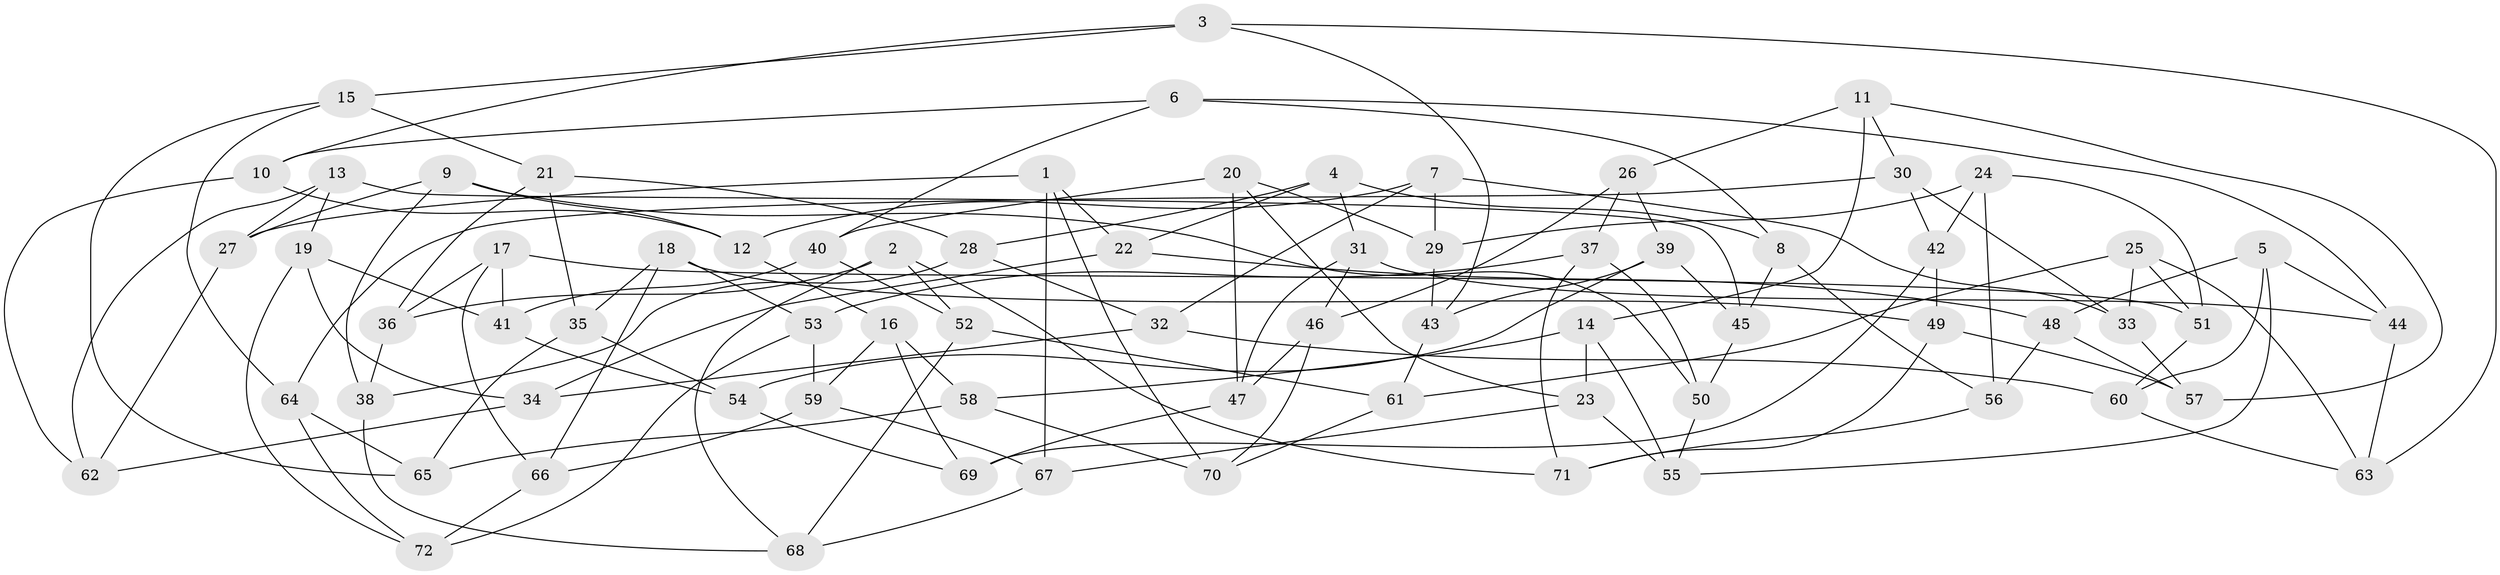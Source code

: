 // Generated by graph-tools (version 1.1) at 2025/02/03/09/25 03:02:53]
// undirected, 72 vertices, 144 edges
graph export_dot {
graph [start="1"]
  node [color=gray90,style=filled];
  1;
  2;
  3;
  4;
  5;
  6;
  7;
  8;
  9;
  10;
  11;
  12;
  13;
  14;
  15;
  16;
  17;
  18;
  19;
  20;
  21;
  22;
  23;
  24;
  25;
  26;
  27;
  28;
  29;
  30;
  31;
  32;
  33;
  34;
  35;
  36;
  37;
  38;
  39;
  40;
  41;
  42;
  43;
  44;
  45;
  46;
  47;
  48;
  49;
  50;
  51;
  52;
  53;
  54;
  55;
  56;
  57;
  58;
  59;
  60;
  61;
  62;
  63;
  64;
  65;
  66;
  67;
  68;
  69;
  70;
  71;
  72;
  1 -- 70;
  1 -- 27;
  1 -- 22;
  1 -- 67;
  2 -- 36;
  2 -- 52;
  2 -- 68;
  2 -- 71;
  3 -- 10;
  3 -- 15;
  3 -- 63;
  3 -- 43;
  4 -- 22;
  4 -- 28;
  4 -- 8;
  4 -- 31;
  5 -- 48;
  5 -- 55;
  5 -- 60;
  5 -- 44;
  6 -- 40;
  6 -- 44;
  6 -- 10;
  6 -- 8;
  7 -- 33;
  7 -- 32;
  7 -- 12;
  7 -- 29;
  8 -- 56;
  8 -- 45;
  9 -- 50;
  9 -- 38;
  9 -- 12;
  9 -- 27;
  10 -- 62;
  10 -- 12;
  11 -- 30;
  11 -- 14;
  11 -- 26;
  11 -- 57;
  12 -- 16;
  13 -- 45;
  13 -- 19;
  13 -- 27;
  13 -- 62;
  14 -- 55;
  14 -- 23;
  14 -- 58;
  15 -- 65;
  15 -- 64;
  15 -- 21;
  16 -- 59;
  16 -- 58;
  16 -- 69;
  17 -- 41;
  17 -- 51;
  17 -- 66;
  17 -- 36;
  18 -- 35;
  18 -- 49;
  18 -- 66;
  18 -- 53;
  19 -- 34;
  19 -- 41;
  19 -- 72;
  20 -- 23;
  20 -- 47;
  20 -- 29;
  20 -- 40;
  21 -- 28;
  21 -- 35;
  21 -- 36;
  22 -- 34;
  22 -- 48;
  23 -- 55;
  23 -- 67;
  24 -- 56;
  24 -- 51;
  24 -- 42;
  24 -- 29;
  25 -- 61;
  25 -- 51;
  25 -- 33;
  25 -- 63;
  26 -- 39;
  26 -- 37;
  26 -- 46;
  27 -- 62;
  28 -- 38;
  28 -- 32;
  29 -- 43;
  30 -- 42;
  30 -- 64;
  30 -- 33;
  31 -- 47;
  31 -- 44;
  31 -- 46;
  32 -- 60;
  32 -- 34;
  33 -- 57;
  34 -- 62;
  35 -- 65;
  35 -- 54;
  36 -- 38;
  37 -- 53;
  37 -- 71;
  37 -- 50;
  38 -- 68;
  39 -- 43;
  39 -- 54;
  39 -- 45;
  40 -- 52;
  40 -- 41;
  41 -- 54;
  42 -- 49;
  42 -- 69;
  43 -- 61;
  44 -- 63;
  45 -- 50;
  46 -- 47;
  46 -- 70;
  47 -- 69;
  48 -- 56;
  48 -- 57;
  49 -- 57;
  49 -- 71;
  50 -- 55;
  51 -- 60;
  52 -- 68;
  52 -- 61;
  53 -- 72;
  53 -- 59;
  54 -- 69;
  56 -- 71;
  58 -- 65;
  58 -- 70;
  59 -- 67;
  59 -- 66;
  60 -- 63;
  61 -- 70;
  64 -- 65;
  64 -- 72;
  66 -- 72;
  67 -- 68;
}
